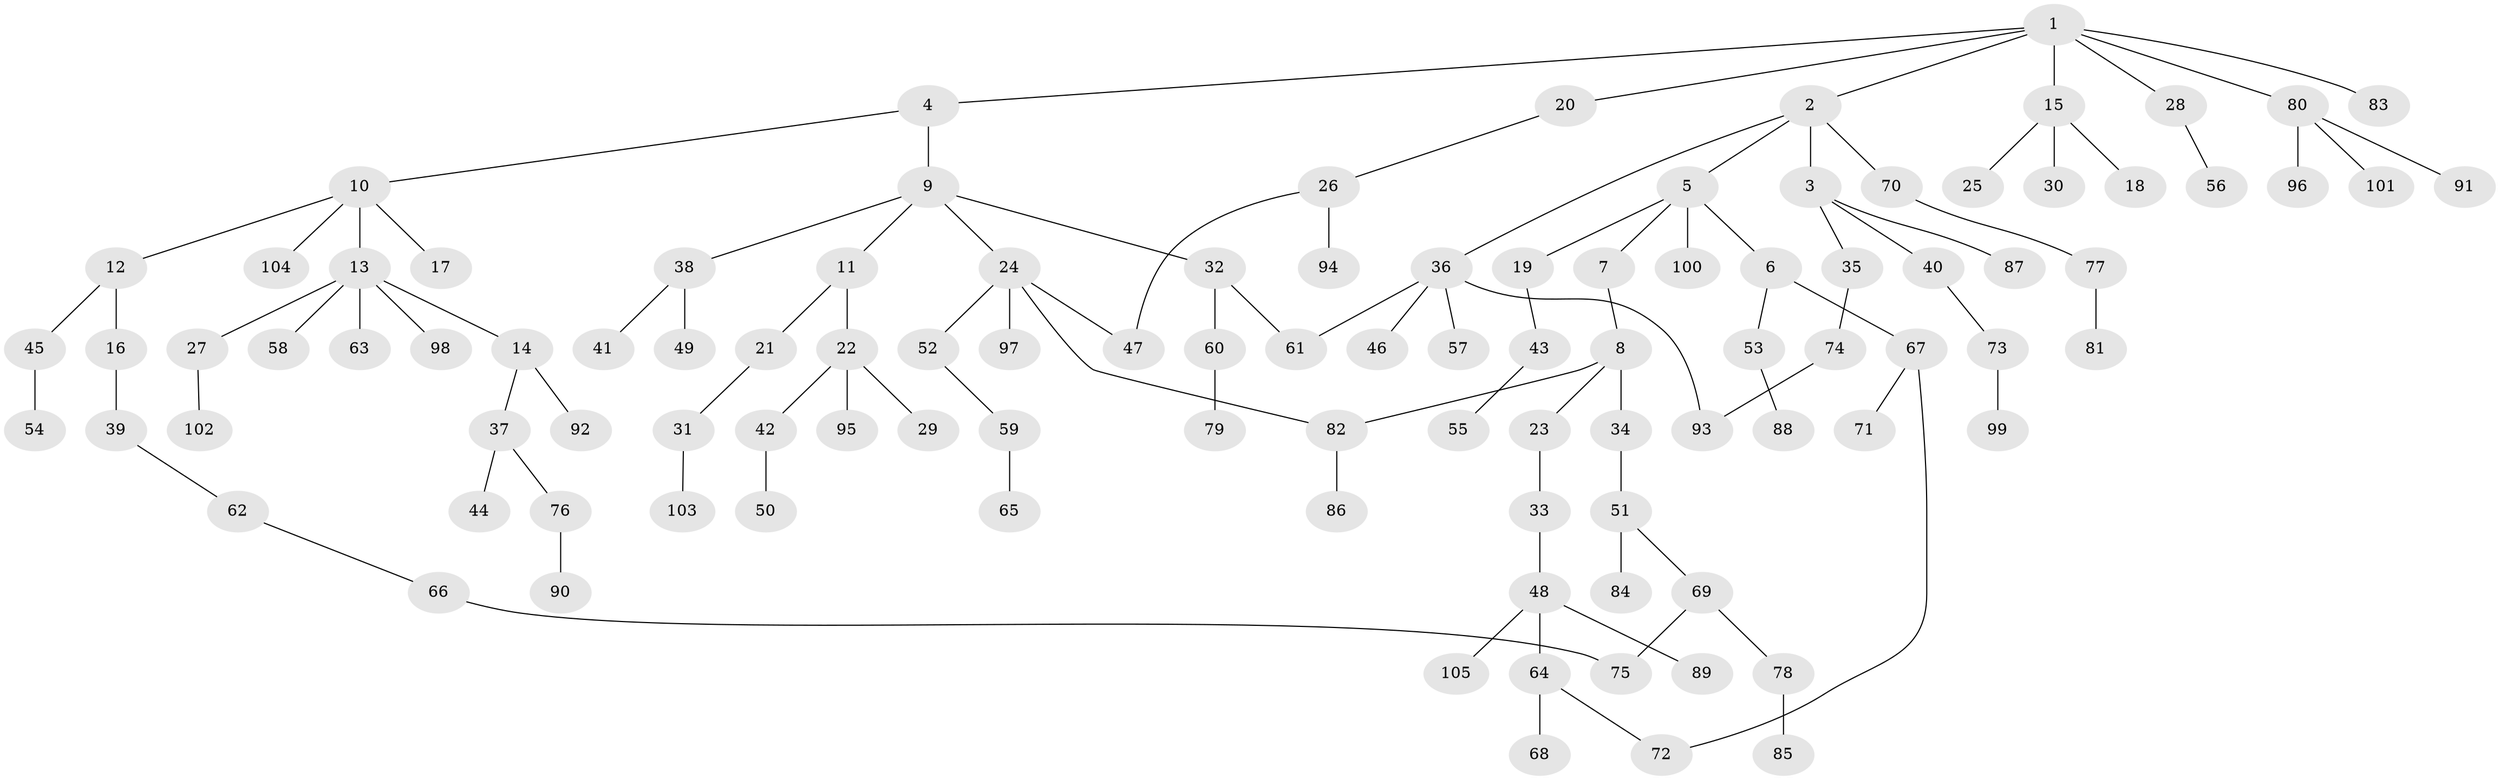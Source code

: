 // coarse degree distribution, {2: 0.40625, 4: 0.125, 6: 0.03125, 1: 0.28125, 5: 0.03125, 3: 0.125}
// Generated by graph-tools (version 1.1) at 2025/35/03/04/25 23:35:59]
// undirected, 105 vertices, 110 edges
graph export_dot {
  node [color=gray90,style=filled];
  1;
  2;
  3;
  4;
  5;
  6;
  7;
  8;
  9;
  10;
  11;
  12;
  13;
  14;
  15;
  16;
  17;
  18;
  19;
  20;
  21;
  22;
  23;
  24;
  25;
  26;
  27;
  28;
  29;
  30;
  31;
  32;
  33;
  34;
  35;
  36;
  37;
  38;
  39;
  40;
  41;
  42;
  43;
  44;
  45;
  46;
  47;
  48;
  49;
  50;
  51;
  52;
  53;
  54;
  55;
  56;
  57;
  58;
  59;
  60;
  61;
  62;
  63;
  64;
  65;
  66;
  67;
  68;
  69;
  70;
  71;
  72;
  73;
  74;
  75;
  76;
  77;
  78;
  79;
  80;
  81;
  82;
  83;
  84;
  85;
  86;
  87;
  88;
  89;
  90;
  91;
  92;
  93;
  94;
  95;
  96;
  97;
  98;
  99;
  100;
  101;
  102;
  103;
  104;
  105;
  1 -- 2;
  1 -- 4;
  1 -- 15;
  1 -- 20;
  1 -- 28;
  1 -- 80;
  1 -- 83;
  2 -- 3;
  2 -- 5;
  2 -- 36;
  2 -- 70;
  3 -- 35;
  3 -- 40;
  3 -- 87;
  4 -- 9;
  4 -- 10;
  5 -- 6;
  5 -- 7;
  5 -- 19;
  5 -- 100;
  6 -- 53;
  6 -- 67;
  7 -- 8;
  8 -- 23;
  8 -- 34;
  8 -- 82;
  9 -- 11;
  9 -- 24;
  9 -- 32;
  9 -- 38;
  10 -- 12;
  10 -- 13;
  10 -- 17;
  10 -- 104;
  11 -- 21;
  11 -- 22;
  12 -- 16;
  12 -- 45;
  13 -- 14;
  13 -- 27;
  13 -- 58;
  13 -- 63;
  13 -- 98;
  14 -- 37;
  14 -- 92;
  15 -- 18;
  15 -- 25;
  15 -- 30;
  16 -- 39;
  19 -- 43;
  20 -- 26;
  21 -- 31;
  22 -- 29;
  22 -- 42;
  22 -- 95;
  23 -- 33;
  24 -- 52;
  24 -- 97;
  24 -- 47;
  24 -- 82;
  26 -- 47;
  26 -- 94;
  27 -- 102;
  28 -- 56;
  31 -- 103;
  32 -- 60;
  32 -- 61;
  33 -- 48;
  34 -- 51;
  35 -- 74;
  36 -- 46;
  36 -- 57;
  36 -- 93;
  36 -- 61;
  37 -- 44;
  37 -- 76;
  38 -- 41;
  38 -- 49;
  39 -- 62;
  40 -- 73;
  42 -- 50;
  43 -- 55;
  45 -- 54;
  48 -- 64;
  48 -- 89;
  48 -- 105;
  51 -- 69;
  51 -- 84;
  52 -- 59;
  53 -- 88;
  59 -- 65;
  60 -- 79;
  62 -- 66;
  64 -- 68;
  64 -- 72;
  66 -- 75;
  67 -- 71;
  67 -- 72;
  69 -- 78;
  69 -- 75;
  70 -- 77;
  73 -- 99;
  74 -- 93;
  76 -- 90;
  77 -- 81;
  78 -- 85;
  80 -- 91;
  80 -- 96;
  80 -- 101;
  82 -- 86;
}
